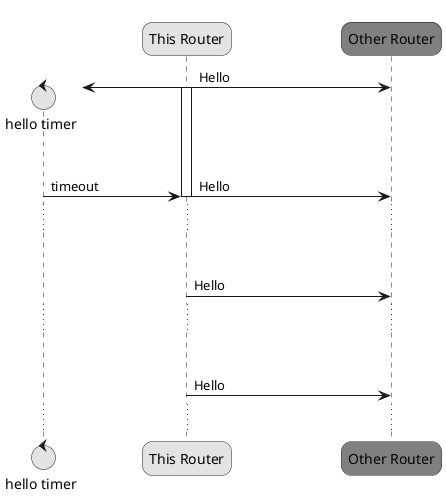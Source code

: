 @startuml
skinparam monochrome true
skinparam roundcorner 20
skinparam ParticipantPadding 50

participant  "This Router"  as ME order 20
participant "Other Router" as OTHER order 30 #gray
!pragma teoz true
ME -> OTHER: Hello
activate ME
create control "hello timer" as TIMER order 10
&ME -> TIMER
||40||
TIMER -> ME: timeout
& ME -> OTHER: Hello
destroy TIMER
deactivate ME
...
||40||
ME -> OTHER: Hello
...
||40||
ME -> OTHER: Hello
...
@enduml

@startuml
ME -> OTHER: Hello
@enduml
